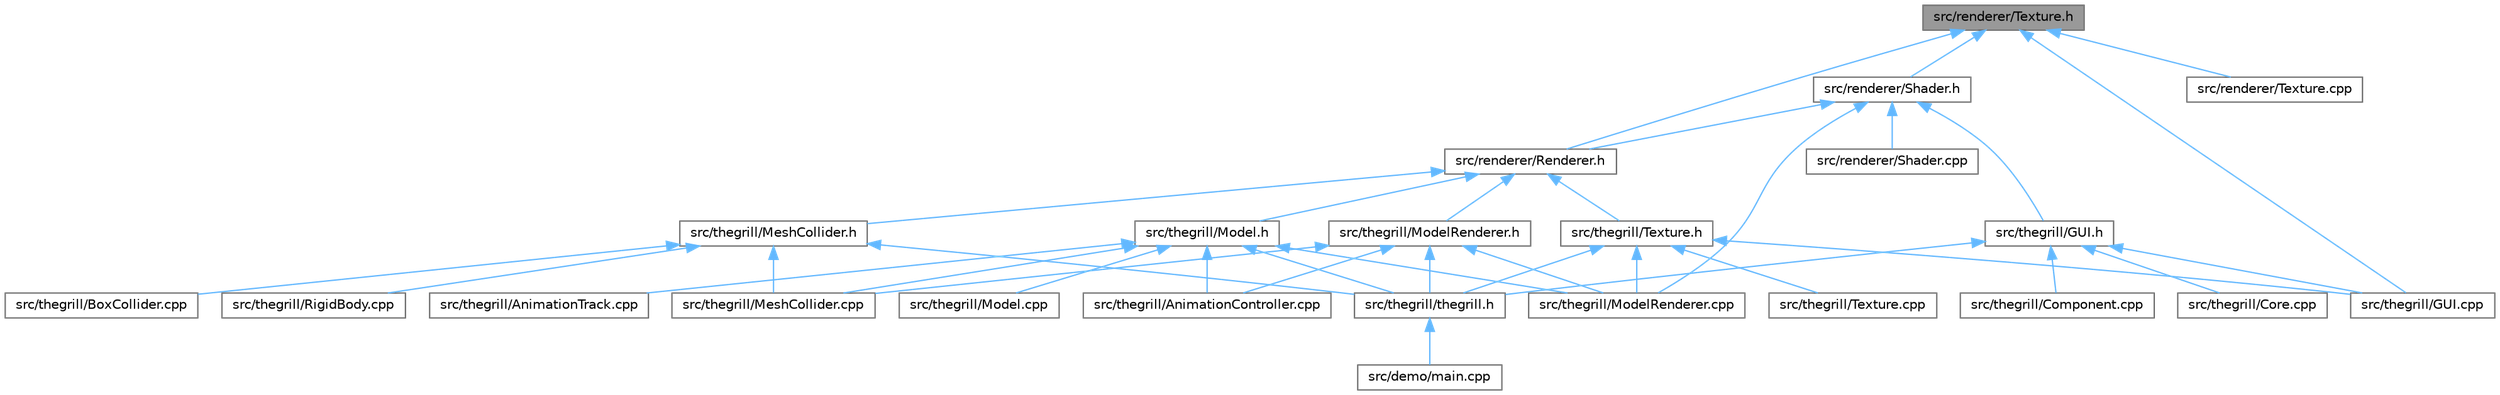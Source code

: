 digraph "src/renderer/Texture.h"
{
 // LATEX_PDF_SIZE
  bgcolor="transparent";
  edge [fontname=Helvetica,fontsize=10,labelfontname=Helvetica,labelfontsize=10];
  node [fontname=Helvetica,fontsize=10,shape=box,height=0.2,width=0.4];
  Node1 [id="Node000001",label="src/renderer/Texture.h",height=0.2,width=0.4,color="gray40", fillcolor="grey60", style="filled", fontcolor="black",tooltip=" "];
  Node1 -> Node2 [id="edge36_Node000001_Node000002",dir="back",color="steelblue1",style="solid",tooltip=" "];
  Node2 [id="Node000002",label="src/renderer/Renderer.h",height=0.2,width=0.4,color="grey40", fillcolor="white", style="filled",URL="$_renderer_8h.html",tooltip=" "];
  Node2 -> Node3 [id="edge37_Node000002_Node000003",dir="back",color="steelblue1",style="solid",tooltip=" "];
  Node3 [id="Node000003",label="src/thegrill/MeshCollider.h",height=0.2,width=0.4,color="grey40", fillcolor="white", style="filled",URL="$_mesh_collider_8h.html",tooltip=" "];
  Node3 -> Node4 [id="edge38_Node000003_Node000004",dir="back",color="steelblue1",style="solid",tooltip=" "];
  Node4 [id="Node000004",label="src/thegrill/BoxCollider.cpp",height=0.2,width=0.4,color="grey40", fillcolor="white", style="filled",URL="$_box_collider_8cpp.html",tooltip=" "];
  Node3 -> Node5 [id="edge39_Node000003_Node000005",dir="back",color="steelblue1",style="solid",tooltip=" "];
  Node5 [id="Node000005",label="src/thegrill/MeshCollider.cpp",height=0.2,width=0.4,color="grey40", fillcolor="white", style="filled",URL="$_mesh_collider_8cpp.html",tooltip=" "];
  Node3 -> Node6 [id="edge40_Node000003_Node000006",dir="back",color="steelblue1",style="solid",tooltip=" "];
  Node6 [id="Node000006",label="src/thegrill/RigidBody.cpp",height=0.2,width=0.4,color="grey40", fillcolor="white", style="filled",URL="$_rigid_body_8cpp.html",tooltip=" "];
  Node3 -> Node7 [id="edge41_Node000003_Node000007",dir="back",color="steelblue1",style="solid",tooltip=" "];
  Node7 [id="Node000007",label="src/thegrill/thegrill.h",height=0.2,width=0.4,color="grey40", fillcolor="white", style="filled",URL="$thegrill_8h.html",tooltip=" "];
  Node7 -> Node8 [id="edge42_Node000007_Node000008",dir="back",color="steelblue1",style="solid",tooltip=" "];
  Node8 [id="Node000008",label="src/demo/main.cpp",height=0.2,width=0.4,color="grey40", fillcolor="white", style="filled",URL="$main_8cpp.html",tooltip=" "];
  Node2 -> Node9 [id="edge43_Node000002_Node000009",dir="back",color="steelblue1",style="solid",tooltip=" "];
  Node9 [id="Node000009",label="src/thegrill/Model.h",height=0.2,width=0.4,color="grey40", fillcolor="white", style="filled",URL="$thegrill_2_model_8h.html",tooltip=" "];
  Node9 -> Node10 [id="edge44_Node000009_Node000010",dir="back",color="steelblue1",style="solid",tooltip=" "];
  Node10 [id="Node000010",label="src/thegrill/AnimationController.cpp",height=0.2,width=0.4,color="grey40", fillcolor="white", style="filled",URL="$_animation_controller_8cpp.html",tooltip=" "];
  Node9 -> Node11 [id="edge45_Node000009_Node000011",dir="back",color="steelblue1",style="solid",tooltip=" "];
  Node11 [id="Node000011",label="src/thegrill/AnimationTrack.cpp",height=0.2,width=0.4,color="grey40", fillcolor="white", style="filled",URL="$_animation_track_8cpp.html",tooltip=" "];
  Node9 -> Node5 [id="edge46_Node000009_Node000005",dir="back",color="steelblue1",style="solid",tooltip=" "];
  Node9 -> Node12 [id="edge47_Node000009_Node000012",dir="back",color="steelblue1",style="solid",tooltip=" "];
  Node12 [id="Node000012",label="src/thegrill/Model.cpp",height=0.2,width=0.4,color="grey40", fillcolor="white", style="filled",URL="$_model_8cpp.html",tooltip=" "];
  Node9 -> Node13 [id="edge48_Node000009_Node000013",dir="back",color="steelblue1",style="solid",tooltip=" "];
  Node13 [id="Node000013",label="src/thegrill/ModelRenderer.cpp",height=0.2,width=0.4,color="grey40", fillcolor="white", style="filled",URL="$_model_renderer_8cpp.html",tooltip=" "];
  Node9 -> Node7 [id="edge49_Node000009_Node000007",dir="back",color="steelblue1",style="solid",tooltip=" "];
  Node2 -> Node14 [id="edge50_Node000002_Node000014",dir="back",color="steelblue1",style="solid",tooltip=" "];
  Node14 [id="Node000014",label="src/thegrill/ModelRenderer.h",height=0.2,width=0.4,color="grey40", fillcolor="white", style="filled",URL="$_model_renderer_8h.html",tooltip=" "];
  Node14 -> Node10 [id="edge51_Node000014_Node000010",dir="back",color="steelblue1",style="solid",tooltip=" "];
  Node14 -> Node5 [id="edge52_Node000014_Node000005",dir="back",color="steelblue1",style="solid",tooltip=" "];
  Node14 -> Node13 [id="edge53_Node000014_Node000013",dir="back",color="steelblue1",style="solid",tooltip=" "];
  Node14 -> Node7 [id="edge54_Node000014_Node000007",dir="back",color="steelblue1",style="solid",tooltip=" "];
  Node2 -> Node15 [id="edge55_Node000002_Node000015",dir="back",color="steelblue1",style="solid",tooltip=" "];
  Node15 [id="Node000015",label="src/thegrill/Texture.h",height=0.2,width=0.4,color="grey40", fillcolor="white", style="filled",URL="$thegrill_2_texture_8h.html",tooltip=" "];
  Node15 -> Node16 [id="edge56_Node000015_Node000016",dir="back",color="steelblue1",style="solid",tooltip=" "];
  Node16 [id="Node000016",label="src/thegrill/GUI.cpp",height=0.2,width=0.4,color="grey40", fillcolor="white", style="filled",URL="$_g_u_i_8cpp.html",tooltip=" "];
  Node15 -> Node13 [id="edge57_Node000015_Node000013",dir="back",color="steelblue1",style="solid",tooltip=" "];
  Node15 -> Node17 [id="edge58_Node000015_Node000017",dir="back",color="steelblue1",style="solid",tooltip=" "];
  Node17 [id="Node000017",label="src/thegrill/Texture.cpp",height=0.2,width=0.4,color="grey40", fillcolor="white", style="filled",URL="$thegrill_2_texture_8cpp.html",tooltip=" "];
  Node15 -> Node7 [id="edge59_Node000015_Node000007",dir="back",color="steelblue1",style="solid",tooltip=" "];
  Node1 -> Node18 [id="edge60_Node000001_Node000018",dir="back",color="steelblue1",style="solid",tooltip=" "];
  Node18 [id="Node000018",label="src/renderer/Shader.h",height=0.2,width=0.4,color="grey40", fillcolor="white", style="filled",URL="$_shader_8h.html",tooltip=" "];
  Node18 -> Node2 [id="edge61_Node000018_Node000002",dir="back",color="steelblue1",style="solid",tooltip=" "];
  Node18 -> Node19 [id="edge62_Node000018_Node000019",dir="back",color="steelblue1",style="solid",tooltip=" "];
  Node19 [id="Node000019",label="src/renderer/Shader.cpp",height=0.2,width=0.4,color="grey40", fillcolor="white", style="filled",URL="$_shader_8cpp.html",tooltip=" "];
  Node18 -> Node20 [id="edge63_Node000018_Node000020",dir="back",color="steelblue1",style="solid",tooltip=" "];
  Node20 [id="Node000020",label="src/thegrill/GUI.h",height=0.2,width=0.4,color="grey40", fillcolor="white", style="filled",URL="$_g_u_i_8h.html",tooltip=" "];
  Node20 -> Node21 [id="edge64_Node000020_Node000021",dir="back",color="steelblue1",style="solid",tooltip=" "];
  Node21 [id="Node000021",label="src/thegrill/Component.cpp",height=0.2,width=0.4,color="grey40", fillcolor="white", style="filled",URL="$_component_8cpp.html",tooltip=" "];
  Node20 -> Node22 [id="edge65_Node000020_Node000022",dir="back",color="steelblue1",style="solid",tooltip=" "];
  Node22 [id="Node000022",label="src/thegrill/Core.cpp",height=0.2,width=0.4,color="grey40", fillcolor="white", style="filled",URL="$_core_8cpp.html",tooltip=" "];
  Node20 -> Node16 [id="edge66_Node000020_Node000016",dir="back",color="steelblue1",style="solid",tooltip=" "];
  Node20 -> Node7 [id="edge67_Node000020_Node000007",dir="back",color="steelblue1",style="solid",tooltip=" "];
  Node18 -> Node13 [id="edge68_Node000018_Node000013",dir="back",color="steelblue1",style="solid",tooltip=" "];
  Node1 -> Node23 [id="edge69_Node000001_Node000023",dir="back",color="steelblue1",style="solid",tooltip=" "];
  Node23 [id="Node000023",label="src/renderer/Texture.cpp",height=0.2,width=0.4,color="grey40", fillcolor="white", style="filled",URL="$renderer_2_texture_8cpp.html",tooltip=" "];
  Node1 -> Node16 [id="edge70_Node000001_Node000016",dir="back",color="steelblue1",style="solid",tooltip=" "];
}
